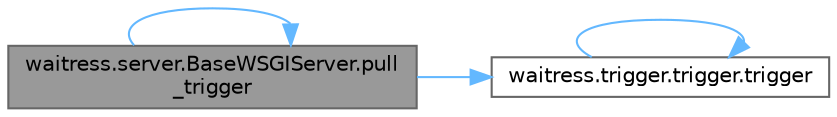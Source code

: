 digraph "waitress.server.BaseWSGIServer.pull_trigger"
{
 // LATEX_PDF_SIZE
  bgcolor="transparent";
  edge [fontname=Helvetica,fontsize=10,labelfontname=Helvetica,labelfontsize=10];
  node [fontname=Helvetica,fontsize=10,shape=box,height=0.2,width=0.4];
  rankdir="LR";
  Node1 [id="Node000001",label="waitress.server.BaseWSGIServer.pull\l_trigger",height=0.2,width=0.4,color="gray40", fillcolor="grey60", style="filled", fontcolor="black",tooltip=" "];
  Node1 -> Node1 [id="edge1_Node000001_Node000001",color="steelblue1",style="solid",tooltip=" "];
  Node1 -> Node2 [id="edge2_Node000001_Node000002",color="steelblue1",style="solid",tooltip=" "];
  Node2 [id="Node000002",label="waitress.trigger.trigger.trigger",height=0.2,width=0.4,color="grey40", fillcolor="white", style="filled",URL="$classwaitress_1_1trigger_1_1trigger.html#a5f19e5a4197189c965d4498ccbb93edd",tooltip=" "];
  Node2 -> Node2 [id="edge3_Node000002_Node000002",color="steelblue1",style="solid",tooltip=" "];
}
